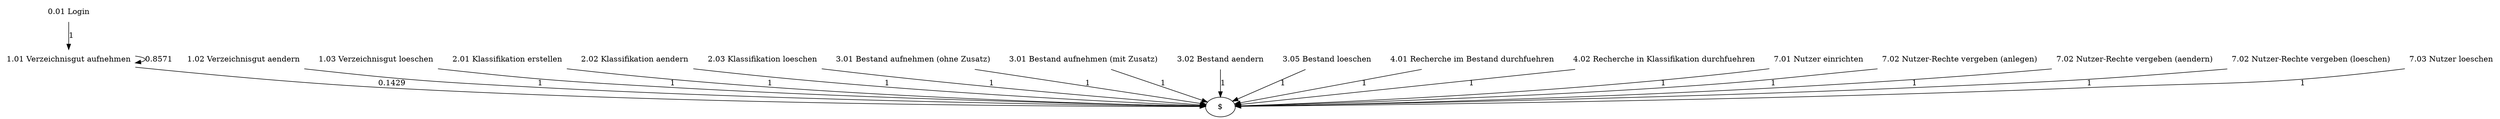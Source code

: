 digraph G {"0.01 Login" [label="0.01 Login",shape=none];"1.01 Verzeichnisgut aufnehmen" [label="1.01 Verzeichnisgut aufnehmen",shape=none];"1.02 Verzeichnisgut aendern" [label="1.02 Verzeichnisgut aendern",shape=none];"1.03 Verzeichnisgut loeschen" [label="1.03 Verzeichnisgut loeschen",shape=none];"2.01 Klassifikation erstellen" [label="2.01 Klassifikation erstellen",shape=none];"2.02 Klassifikation aendern" [label="2.02 Klassifikation aendern",shape=none];"2.03 Klassifikation loeschen" [label="2.03 Klassifikation loeschen",shape=none];"3.01 Bestand aufnehmen (ohne Zusatz)" [label="3.01 Bestand aufnehmen (ohne Zusatz)",shape=none];"3.01 Bestand aufnehmen (mit Zusatz)" [label="3.01 Bestand aufnehmen (mit Zusatz)",shape=none];"3.02 Bestand aendern" [label="3.02 Bestand aendern",shape=none];"3.05 Bestand loeschen" [label="3.05 Bestand loeschen",shape=none];"4.01 Recherche im Bestand durchfuehren" [label="4.01 Recherche im Bestand durchfuehren",shape=none];"4.02 Recherche in Klassifikation durchfuehren" [label="4.02 Recherche in Klassifikation durchfuehren",shape=none];"7.01 Nutzer einrichten" [label="7.01 Nutzer einrichten",shape=none];"7.02 Nutzer-Rechte vergeben (anlegen)" [label="7.02 Nutzer-Rechte vergeben (anlegen)",shape=none];"7.02 Nutzer-Rechte vergeben (aendern)" [label="7.02 Nutzer-Rechte vergeben (aendern)",shape=none];"7.02 Nutzer-Rechte vergeben (loeschen)" [label="7.02 Nutzer-Rechte vergeben (loeschen)",shape=none];"7.03 Nutzer loeschen" [label="7.03 Nutzer loeschen",shape=none];"0.01 Login"->"1.01 Verzeichnisgut aufnehmen" [style=solid,label="1"];"1.01 Verzeichnisgut aufnehmen"->"1.01 Verzeichnisgut aufnehmen" [style=solid,label="0.8571"];"1.01 Verzeichnisgut aufnehmen"->"$" [style=solid,label="0.1429"];"1.02 Verzeichnisgut aendern"->"$" [style=solid,label="1"];"1.03 Verzeichnisgut loeschen"->"$" [style=solid,label="1"];"2.01 Klassifikation erstellen"->"$" [style=solid,label="1"];"2.02 Klassifikation aendern"->"$" [style=solid,label="1"];"2.03 Klassifikation loeschen"->"$" [style=solid,label="1"];"3.01 Bestand aufnehmen (ohne Zusatz)"->"$" [style=solid,label="1"];"3.01 Bestand aufnehmen (mit Zusatz)"->"$" [style=solid,label="1"];"3.02 Bestand aendern"->"$" [style=solid,label="1"];"3.05 Bestand loeschen"->"$" [style=solid,label="1"];"4.01 Recherche im Bestand durchfuehren"->"$" [style=solid,label="1"];"4.02 Recherche in Klassifikation durchfuehren"->"$" [style=solid,label="1"];"7.01 Nutzer einrichten"->"$" [style=solid,label="1"];"7.02 Nutzer-Rechte vergeben (anlegen)"->"$" [style=solid,label="1"];"7.02 Nutzer-Rechte vergeben (aendern)"->"$" [style=solid,label="1"];"7.02 Nutzer-Rechte vergeben (loeschen)"->"$" [style=solid,label="1"];"7.03 Nutzer loeschen"->"$" [style=solid,label="1"];}